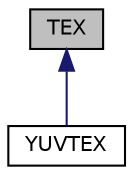 digraph "TEX"
{
  edge [fontname="Helvetica",fontsize="10",labelfontname="Helvetica",labelfontsize="10"];
  node [fontname="Helvetica",fontsize="10",shape=record];
  Node0 [label="TEX",height=0.2,width=0.4,color="black", fillcolor="grey75", style="filled", fontcolor="black"];
  Node0 -> Node1 [dir="back",color="midnightblue",fontsize="10",style="solid",fontname="Helvetica"];
  Node1 [label="YUVTEX",height=0.2,width=0.4,color="black", fillcolor="white", style="filled",URL="$classYUVTEX.html",tooltip="A class encapsulating information about an OpenGL texture set for a YUV pixmap (sizes, OpenGL reference ids, etc.) "];
}
